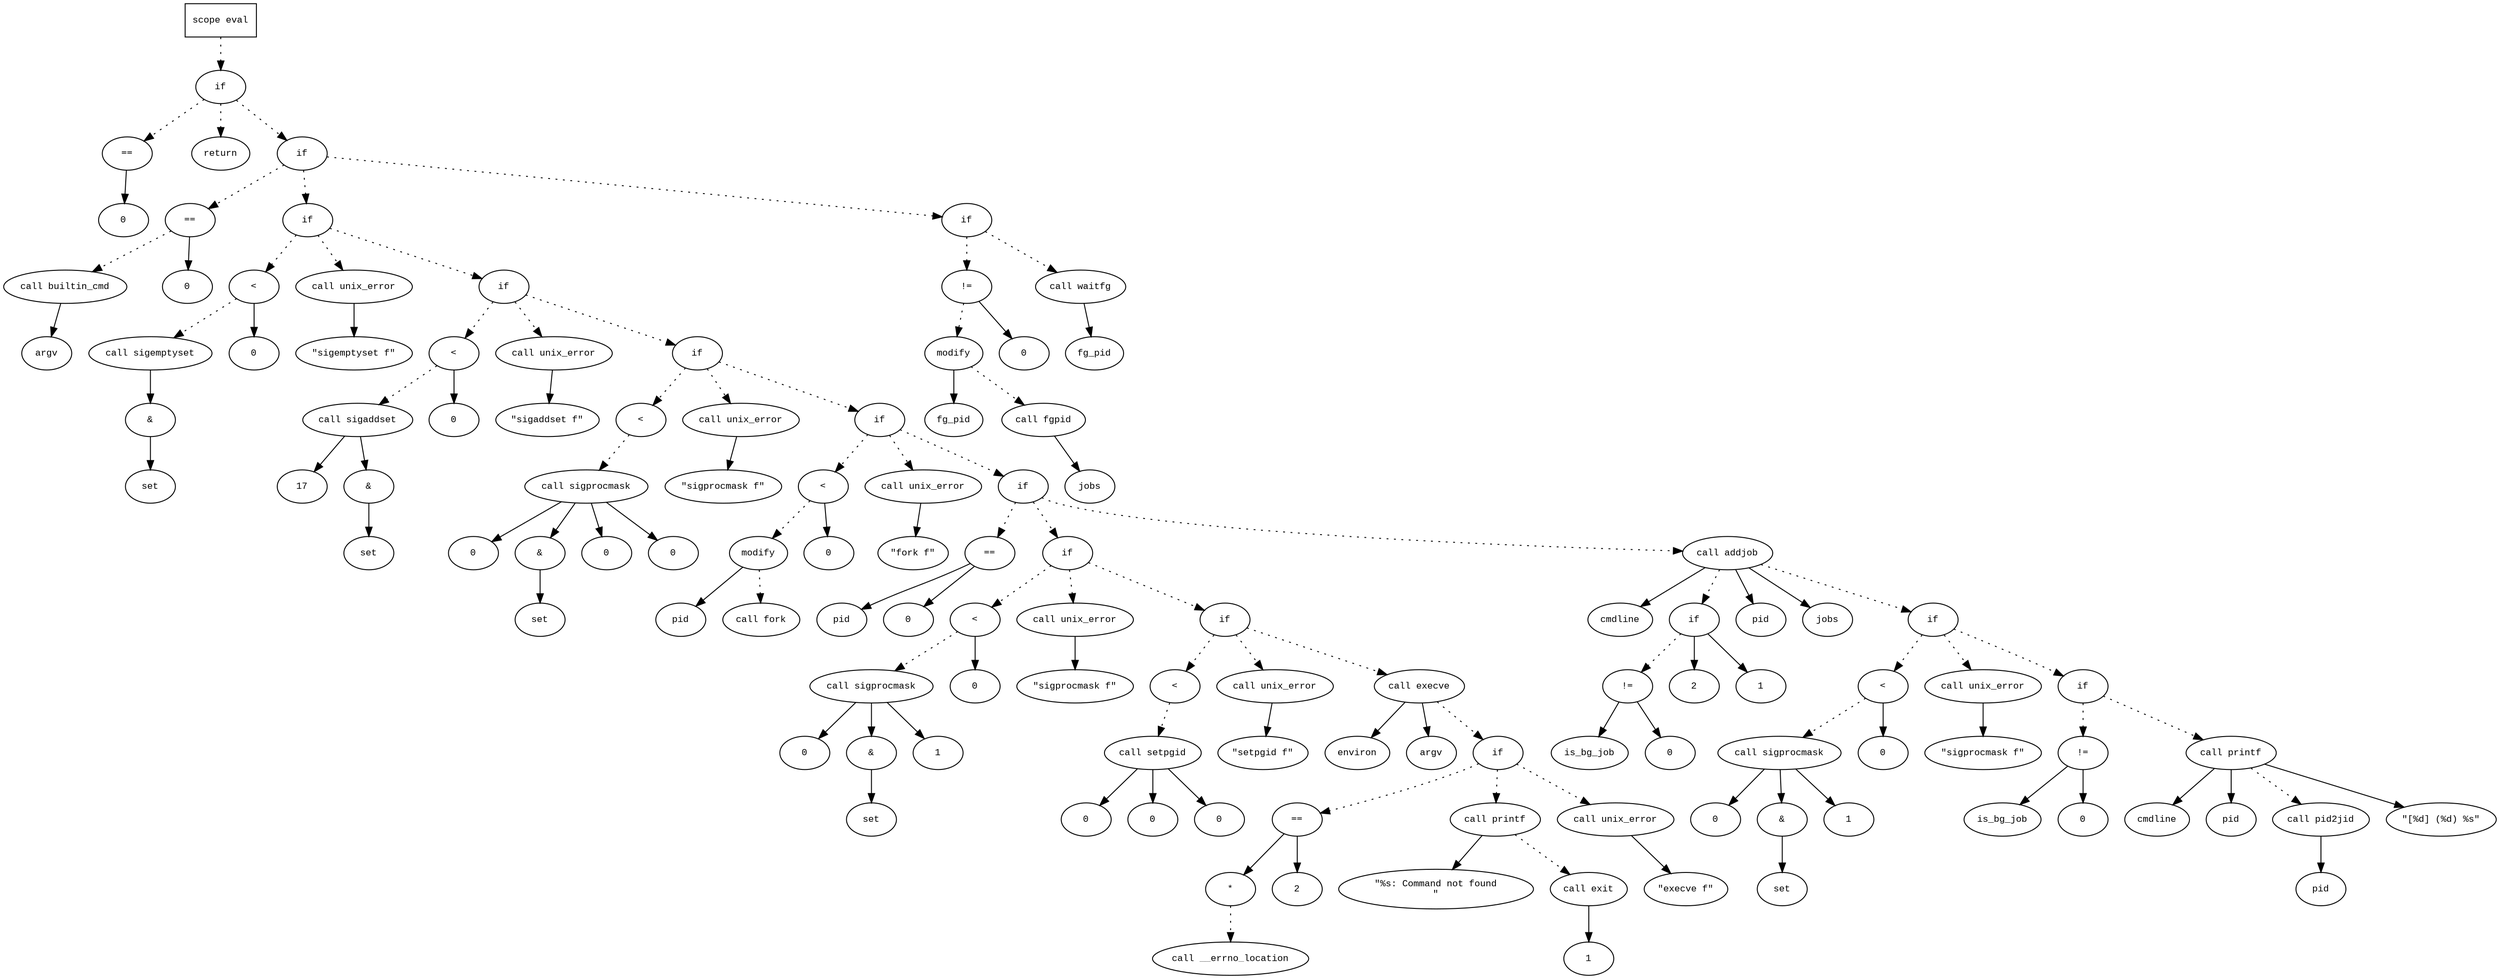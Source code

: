 digraph AST {
  graph [fontname="Times New Roman",fontsize=10];
  node  [fontname="Courier New",fontsize=10];
  edge  [fontname="Times New Roman",fontsize=10];

  node1 [label="scope eval",shape=box];
  node2 [label="if",shape=ellipse];
  node1 -> node2 [style=dotted];
  node3 [label="==",shape=ellipse];
  node4 [label="0",shape=ellipse];
  node3 -> node4;
  node2 -> node3 [style=dotted];
  node5 [label="return",shape=ellipse];
  node2 -> node5 [style=dotted];
  node6 [label="if",shape=ellipse];
  node2 -> node6 [style=dotted];
  node7 [label="==",shape=ellipse];
  node8 [label="call builtin_cmd",shape=ellipse];
  node9 [label="argv",shape=ellipse];
  node8 -> node9;
  node7 -> node8 [style=dotted];
  node10 [label="0",shape=ellipse];
  node7 -> node10;
  node6 -> node7 [style=dotted];
  node11 [label="if",shape=ellipse];
  node6 -> node11 [style=dotted];
  node12 [label="<",shape=ellipse];
  node13 [label="call sigemptyset",shape=ellipse];
  node14 [label="&",shape=ellipse];
  node13 -> node14;
  node15 [label="set",shape=ellipse];
  node14 -> node15;
  node12 -> node13 [style=dotted];
  node16 [label="0",shape=ellipse];
  node12 -> node16;
  node11 -> node12 [style=dotted];
  node17 [label="call unix_error",shape=ellipse];
  node18 [label="\"sigemptyset f\"",shape=ellipse];
  node17 -> node18;
  node11 -> node17 [style=dotted];
  node19 [label="if",shape=ellipse];
  node11 -> node19 [style=dotted];
  node20 [label="<",shape=ellipse];
  node21 [label="call sigaddset",shape=ellipse];
  node22 [label="17",shape=ellipse];
  node21 -> node22;
  node23 [label="&",shape=ellipse];
  node21 -> node23;
  node24 [label="set",shape=ellipse];
  node23 -> node24;
  node20 -> node21 [style=dotted];
  node25 [label="0",shape=ellipse];
  node20 -> node25;
  node19 -> node20 [style=dotted];
  node26 [label="call unix_error",shape=ellipse];
  node27 [label="\"sigaddset f\"",shape=ellipse];
  node26 -> node27;
  node19 -> node26 [style=dotted];
  node28 [label="if",shape=ellipse];
  node19 -> node28 [style=dotted];
  node29 [label="<",shape=ellipse];
  node30 [label="call sigprocmask",shape=ellipse];
  node31 [label="0",shape=ellipse];
  node30 -> node31;
  node32 [label="&",shape=ellipse];
  node30 -> node32;
  node33 [label="set",shape=ellipse];
  node32 -> node33;
  node34 [label="0",shape=ellipse];
  node30 -> node34;
  node29 -> node30 [style=dotted];
  node35 [label="0",shape=ellipse];
  node30 -> node35;
  node28 -> node29 [style=dotted];
  node36 [label="call unix_error",shape=ellipse];
  node37 [label="\"sigprocmask f\"",shape=ellipse];
  node36 -> node37;
  node28 -> node36 [style=dotted];
  node38 [label="if",shape=ellipse];
  node28 -> node38 [style=dotted];
  node39 [label="<",shape=ellipse];
  node40 [label="modify",shape=ellipse];
  node41 [label="pid",shape=ellipse];
  node40 -> node41;
  node42 [label="call fork",shape=ellipse];
  node40 -> node42 [style=dotted];
  node39 -> node40 [style=dotted];
  node43 [label="0",shape=ellipse];
  node39 -> node43;
  node38 -> node39 [style=dotted];
  node44 [label="call unix_error",shape=ellipse];
  node45 [label="\"fork f\"",shape=ellipse];
  node44 -> node45;
  node38 -> node44 [style=dotted];
  node46 [label="if",shape=ellipse];
  node38 -> node46 [style=dotted];
  node47 [label="==",shape=ellipse];
  node48 [label="pid",shape=ellipse];
  node47 -> node48;
  node49 [label="0",shape=ellipse];
  node47 -> node49;
  node46 -> node47 [style=dotted];
  node50 [label="if",shape=ellipse];
  node46 -> node50 [style=dotted];
  node51 [label="<",shape=ellipse];
  node52 [label="call sigprocmask",shape=ellipse];
  node53 [label="0",shape=ellipse];
  node52 -> node53;
  node54 [label="&",shape=ellipse];
  node52 -> node54;
  node55 [label="set",shape=ellipse];
  node54 -> node55;
  node56 [label="1",shape=ellipse];
  node52 -> node56;
  node51 -> node52 [style=dotted];
  node57 [label="0",shape=ellipse];
  node51 -> node57;
  node50 -> node51 [style=dotted];
  node58 [label="call unix_error",shape=ellipse];
  node59 [label="\"sigprocmask f\"",shape=ellipse];
  node58 -> node59;
  node50 -> node58 [style=dotted];
  node60 [label="if",shape=ellipse];
  node50 -> node60 [style=dotted];
  node61 [label="<",shape=ellipse];
  node62 [label="call setpgid",shape=ellipse];
  node63 [label="0",shape=ellipse];
  node62 -> node63;
  node64 [label="0",shape=ellipse];
  node62 -> node64;
  node61 -> node62 [style=dotted];
  node65 [label="0",shape=ellipse];
  node62 -> node65;
  node60 -> node61 [style=dotted];
  node66 [label="call unix_error",shape=ellipse];
  node67 [label="\"setpgid f\"",shape=ellipse];
  node66 -> node67;
  node60 -> node66 [style=dotted];
  node68 [label="call execve",shape=ellipse];
  node69 [label="environ",shape=ellipse];
  node68 -> node69;
  node70 [label="argv",shape=ellipse];
  node68 -> node70;
  node60 -> node68 [style=dotted];
  node71 [label="if",shape=ellipse];
  node68 -> node71 [style=dotted];
  node72 [label="==",shape=ellipse];
  node73 [label="*",shape=ellipse];
  node74 [label="call __errno_location",shape=ellipse];
  node73 -> node74 [style=dotted];
  node72 -> node73;
  node75 [label="2",shape=ellipse];
  node72 -> node75;
  node71 -> node72 [style=dotted];
  node76 [label="call printf",shape=ellipse];
  node77 [label="\"%s: Command not found
\"",shape=ellipse];
  node76 -> node77;
  node71 -> node76 [style=dotted];
  node78 [label="call exit",shape=ellipse];
  node79 [label="1",shape=ellipse];
  node78 -> node79;
  node76 -> node78 [style=dotted];
  node80 [label="call unix_error",shape=ellipse];
  node81 [label="\"execve f\"",shape=ellipse];
  node80 -> node81;
  node71 -> node80 [style=dotted];
  node82 [label="call addjob",shape=ellipse];
  node83 [label="cmdline",shape=ellipse];
  node82 -> node83;
  node84 [label="if",shape=ellipse];
  node82 -> node84 [style=dotted];
  node85 [label="!=",shape=ellipse];
  node86 [label="is_bg_job",shape=ellipse];
  node85 -> node86;
  node87 [label="0",shape=ellipse];
  node85 -> node87;
  node84 -> node85 [style=dotted];
  node88 [label="2",shape=ellipse];
  node84 -> node88;
  node89 [label="1",shape=ellipse];
  node84 -> node89;
  node90 [label="pid",shape=ellipse];
  node82 -> node90;
  node91 [label="jobs",shape=ellipse];
  node82 -> node91;
  node46 -> node82 [style=dotted];
  node92 [label="if",shape=ellipse];
  node82 -> node92 [style=dotted];
  node93 [label="<",shape=ellipse];
  node94 [label="call sigprocmask",shape=ellipse];
  node95 [label="0",shape=ellipse];
  node94 -> node95;
  node96 [label="&",shape=ellipse];
  node94 -> node96;
  node97 [label="set",shape=ellipse];
  node96 -> node97;
  node98 [label="1",shape=ellipse];
  node94 -> node98;
  node93 -> node94 [style=dotted];
  node99 [label="0",shape=ellipse];
  node93 -> node99;
  node92 -> node93 [style=dotted];
  node100 [label="call unix_error",shape=ellipse];
  node101 [label="\"sigprocmask f\"",shape=ellipse];
  node100 -> node101;
  node92 -> node100 [style=dotted];
  node102 [label="if",shape=ellipse];
  node92 -> node102 [style=dotted];
  node103 [label="!=",shape=ellipse];
  node104 [label="is_bg_job",shape=ellipse];
  node103 -> node104;
  node105 [label="0",shape=ellipse];
  node103 -> node105;
  node102 -> node103 [style=dotted];
  node106 [label="call printf",shape=ellipse];
  node107 [label="cmdline",shape=ellipse];
  node106 -> node107;
  node108 [label="pid",shape=ellipse];
  node106 -> node108;
  node109 [label="call pid2jid",shape=ellipse];
  node110 [label="pid",shape=ellipse];
  node109 -> node110;
  node106 -> node109 [style=dotted];
  node111 [label="\"[%d] (%d) %s\"",shape=ellipse];
  node106 -> node111;
  node102 -> node106 [style=dotted];
  node112 [label="if",shape=ellipse];
  node6 -> node112 [style=dotted];
  node113 [label="!=",shape=ellipse];
  node114 [label="modify",shape=ellipse];
  node115 [label="fg_pid",shape=ellipse];
  node114 -> node115;
  node116 [label="call fgpid",shape=ellipse];
  node117 [label="jobs",shape=ellipse];
  node116 -> node117;
  node114 -> node116 [style=dotted];
  node113 -> node114 [style=dotted];
  node118 [label="0",shape=ellipse];
  node113 -> node118;
  node112 -> node113 [style=dotted];
  node119 [label="call waitfg",shape=ellipse];
  node120 [label="fg_pid",shape=ellipse];
  node119 -> node120;
  node112 -> node119 [style=dotted];
} 